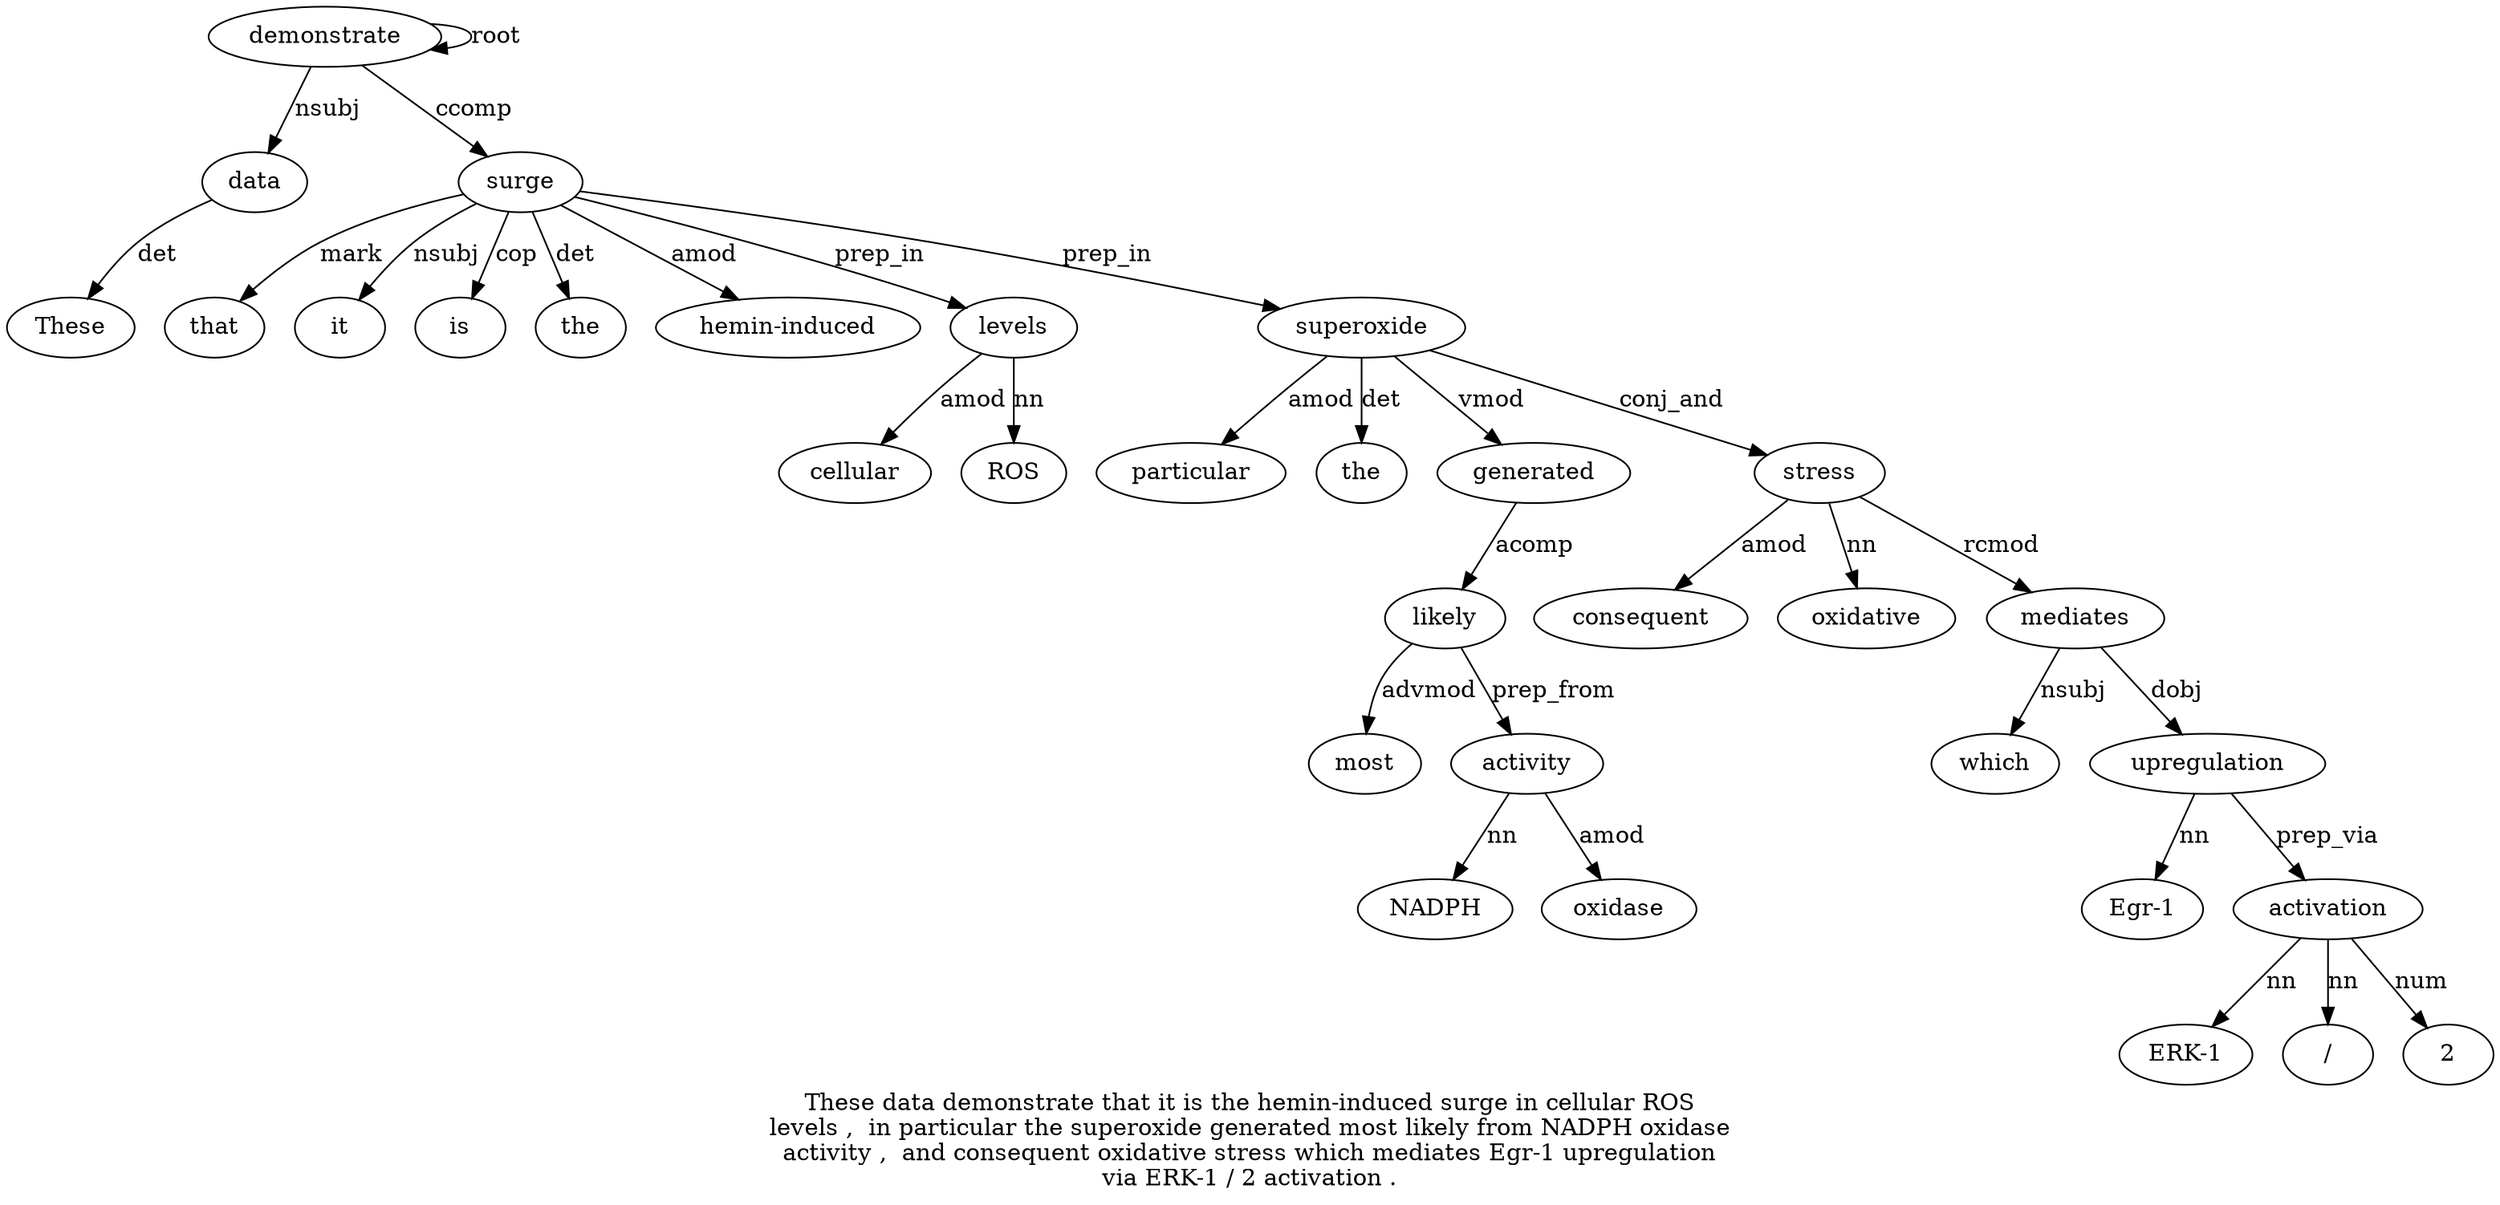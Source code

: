digraph "These data demonstrate that it is the hemin-induced surge in cellular ROS levels ,  in particular the superoxide generated most likely from NADPH oxidase activity ,  and consequent oxidative stress which mediates Egr-1 upregulation via ERK-1 / 2 activation ." {
label="These data demonstrate that it is the hemin-induced surge in cellular ROS
levels ,  in particular the superoxide generated most likely from NADPH oxidase
activity ,  and consequent oxidative stress which mediates Egr-1 upregulation
via ERK-1 / 2 activation .";
data2 [style=filled, fillcolor=white, label=data];
These1 [style=filled, fillcolor=white, label=These];
data2 -> These1  [label=det];
demonstrate3 [style=filled, fillcolor=white, label=demonstrate];
demonstrate3 -> data2  [label=nsubj];
demonstrate3 -> demonstrate3  [label=root];
surge9 [style=filled, fillcolor=white, label=surge];
that4 [style=filled, fillcolor=white, label=that];
surge9 -> that4  [label=mark];
it5 [style=filled, fillcolor=white, label=it];
surge9 -> it5  [label=nsubj];
is6 [style=filled, fillcolor=white, label=is];
surge9 -> is6  [label=cop];
the7 [style=filled, fillcolor=white, label=the];
surge9 -> the7  [label=det];
"hemin-induced8" [style=filled, fillcolor=white, label="hemin-induced"];
surge9 -> "hemin-induced8"  [label=amod];
demonstrate3 -> surge9  [label=ccomp];
levels13 [style=filled, fillcolor=white, label=levels];
cellular11 [style=filled, fillcolor=white, label=cellular];
levels13 -> cellular11  [label=amod];
ROS12 [style=filled, fillcolor=white, label=ROS];
levels13 -> ROS12  [label=nn];
surge9 -> levels13  [label=prep_in];
superoxide18 [style=filled, fillcolor=white, label=superoxide];
particular16 [style=filled, fillcolor=white, label=particular];
superoxide18 -> particular16  [label=amod];
the17 [style=filled, fillcolor=white, label=the];
superoxide18 -> the17  [label=det];
surge9 -> superoxide18  [label=prep_in];
generated19 [style=filled, fillcolor=white, label=generated];
superoxide18 -> generated19  [label=vmod];
likely21 [style=filled, fillcolor=white, label=likely];
most20 [style=filled, fillcolor=white, label=most];
likely21 -> most20  [label=advmod];
generated19 -> likely21  [label=acomp];
activity25 [style=filled, fillcolor=white, label=activity];
NADPH23 [style=filled, fillcolor=white, label=NADPH];
activity25 -> NADPH23  [label=nn];
oxidase24 [style=filled, fillcolor=white, label=oxidase];
activity25 -> oxidase24  [label=amod];
likely21 -> activity25  [label=prep_from];
stress30 [style=filled, fillcolor=white, label=stress];
consequent28 [style=filled, fillcolor=white, label=consequent];
stress30 -> consequent28  [label=amod];
oxidative29 [style=filled, fillcolor=white, label=oxidative];
stress30 -> oxidative29  [label=nn];
superoxide18 -> stress30  [label=conj_and];
mediates32 [style=filled, fillcolor=white, label=mediates];
which31 [style=filled, fillcolor=white, label=which];
mediates32 -> which31  [label=nsubj];
stress30 -> mediates32  [label=rcmod];
upregulation34 [style=filled, fillcolor=white, label=upregulation];
"Egr-133" [style=filled, fillcolor=white, label="Egr-1"];
upregulation34 -> "Egr-133"  [label=nn];
mediates32 -> upregulation34  [label=dobj];
activation39 [style=filled, fillcolor=white, label=activation];
"ERK-136" [style=filled, fillcolor=white, label="ERK-1"];
activation39 -> "ERK-136"  [label=nn];
"/37" [style=filled, fillcolor=white, label="/"];
activation39 -> "/37"  [label=nn];
238 [style=filled, fillcolor=white, label=2];
activation39 -> 238  [label=num];
upregulation34 -> activation39  [label=prep_via];
}
